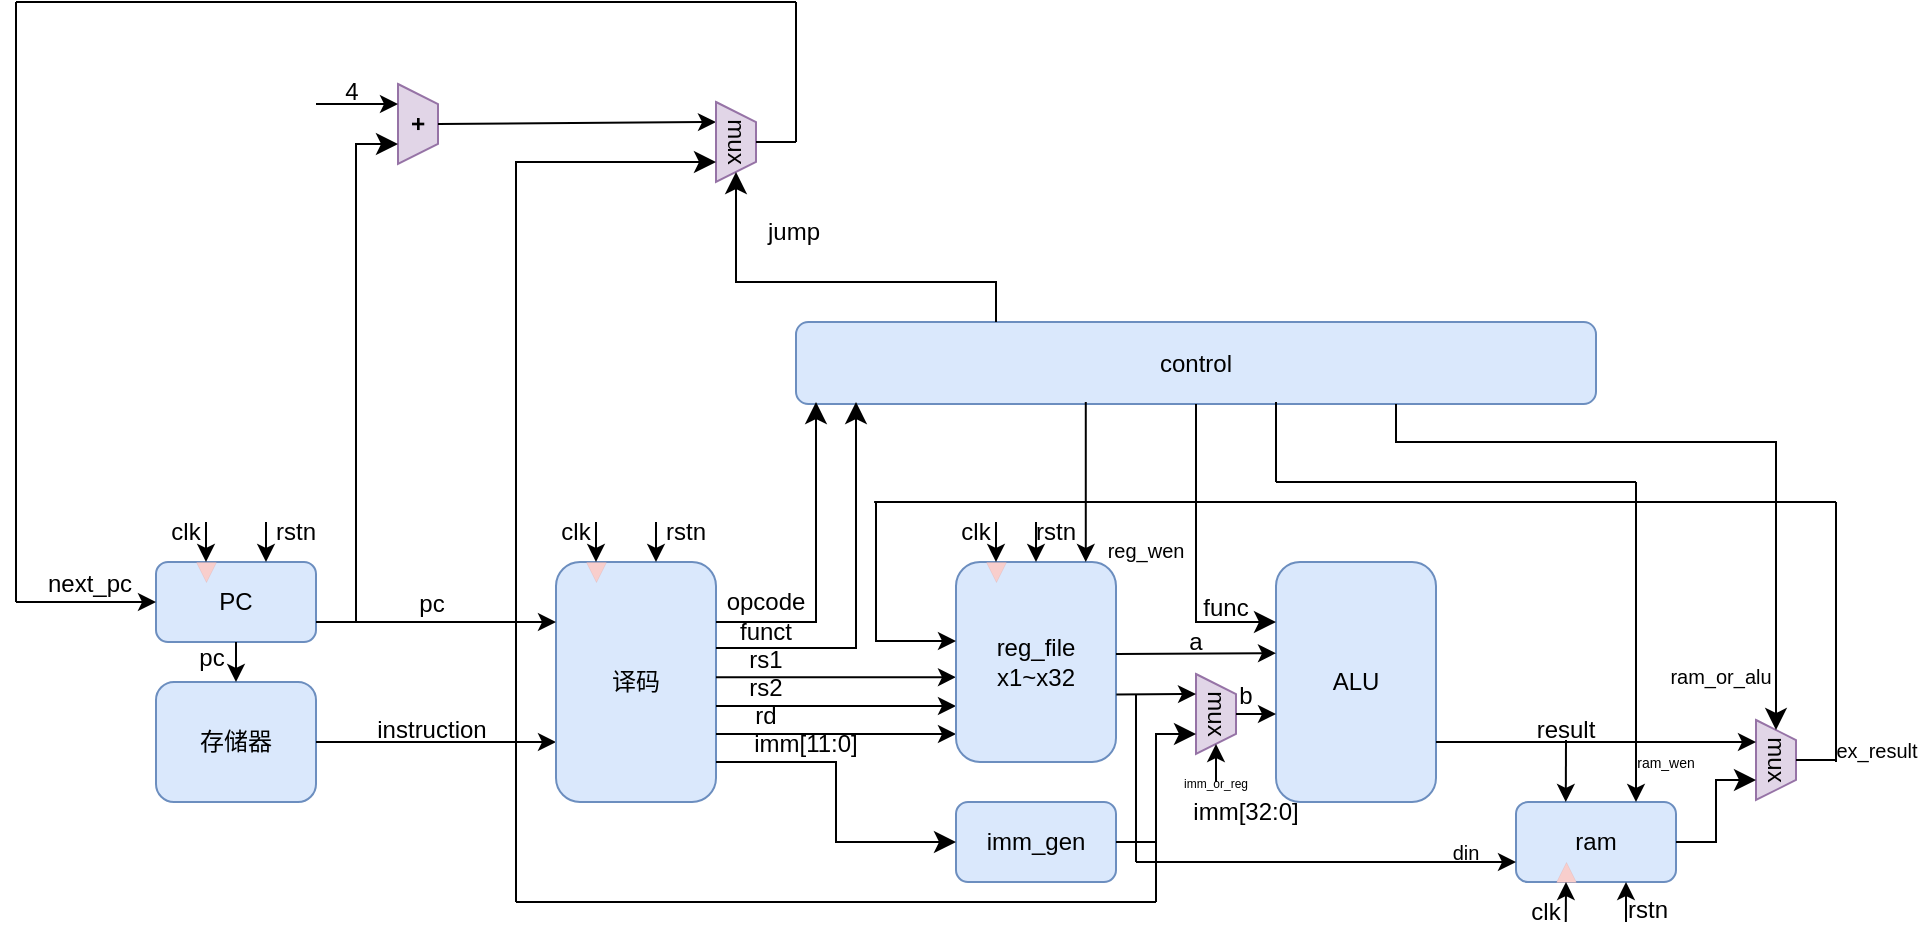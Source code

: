 <mxfile version="26.2.14">
  <diagram name="第 1 页" id="odzhpiGNZsCS6kh2lJAy">
    <mxGraphModel dx="682" dy="399" grid="1" gridSize="10" guides="1" tooltips="1" connect="1" arrows="1" fold="1" page="1" pageScale="1" pageWidth="827" pageHeight="1169" math="0" shadow="0">
      <root>
        <mxCell id="0" />
        <mxCell id="1" parent="0" />
        <mxCell id="frnVUnls2qx5uy1Z5uzF-1" value="ALU" style="rounded=1;whiteSpace=wrap;html=1;fillColor=#dae8fc;strokeColor=#6c8ebf;" parent="1" vertex="1">
          <mxGeometry x="640" y="440" width="80" height="120" as="geometry" />
        </mxCell>
        <mxCell id="frnVUnls2qx5uy1Z5uzF-2" value="PC" style="rounded=1;whiteSpace=wrap;html=1;fillColor=#dae8fc;strokeColor=#6c8ebf;" parent="1" vertex="1">
          <mxGeometry x="80" y="440" width="80" height="40" as="geometry" />
        </mxCell>
        <mxCell id="frnVUnls2qx5uy1Z5uzF-3" value="存储器" style="rounded=1;whiteSpace=wrap;html=1;fillColor=#dae8fc;strokeColor=#6c8ebf;" parent="1" vertex="1">
          <mxGeometry x="80" y="500" width="80" height="60" as="geometry" />
        </mxCell>
        <mxCell id="frnVUnls2qx5uy1Z5uzF-4" value="" style="endArrow=classic;html=1;rounded=0;exitX=0.25;exitY=1;exitDx=0;exitDy=0;entryX=0.25;entryY=0;entryDx=0;entryDy=0;fontStyle=1" parent="1" edge="1">
          <mxGeometry width="50" height="50" relative="1" as="geometry">
            <mxPoint x="120" y="480" as="sourcePoint" />
            <mxPoint x="120" y="500" as="targetPoint" />
          </mxGeometry>
        </mxCell>
        <mxCell id="frnVUnls2qx5uy1Z5uzF-5" value="pc" style="text;html=1;align=center;verticalAlign=middle;whiteSpace=wrap;rounded=0;" parent="1" vertex="1">
          <mxGeometry x="93" y="483" width="30" height="10" as="geometry" />
        </mxCell>
        <mxCell id="frnVUnls2qx5uy1Z5uzF-8" value="" style="endArrow=classic;html=1;rounded=0;exitX=1;exitY=0.5;exitDx=0;exitDy=0;" parent="1" edge="1">
          <mxGeometry width="50" height="50" relative="1" as="geometry">
            <mxPoint x="160" y="530" as="sourcePoint" />
            <mxPoint x="280" y="530" as="targetPoint" />
          </mxGeometry>
        </mxCell>
        <mxCell id="frnVUnls2qx5uy1Z5uzF-9" value="译码" style="rounded=1;whiteSpace=wrap;html=1;fillColor=#dae8fc;strokeColor=#6c8ebf;" parent="1" vertex="1">
          <mxGeometry x="280" y="440" width="80" height="120" as="geometry" />
        </mxCell>
        <mxCell id="frnVUnls2qx5uy1Z5uzF-10" value="" style="triangle;whiteSpace=wrap;html=1;rotation=90;fillColor=#f8cecc;strokeColor=#b85450;strokeWidth=0;" parent="1" vertex="1">
          <mxGeometry x="295" y="440" width="10" height="10" as="geometry" />
        </mxCell>
        <mxCell id="frnVUnls2qx5uy1Z5uzF-11" value="" style="endArrow=classic;html=1;rounded=0;entryX=0;entryY=0.5;entryDx=0;entryDy=0;" parent="1" target="frnVUnls2qx5uy1Z5uzF-10" edge="1">
          <mxGeometry width="50" height="50" relative="1" as="geometry">
            <mxPoint x="300" y="420" as="sourcePoint" />
            <mxPoint x="305" y="390" as="targetPoint" />
          </mxGeometry>
        </mxCell>
        <mxCell id="frnVUnls2qx5uy1Z5uzF-12" value="clk" style="text;html=1;align=center;verticalAlign=middle;whiteSpace=wrap;rounded=0;" parent="1" vertex="1">
          <mxGeometry x="275" y="420" width="30" height="10" as="geometry" />
        </mxCell>
        <mxCell id="frnVUnls2qx5uy1Z5uzF-13" value="" style="endArrow=classic;html=1;rounded=0;entryX=0;entryY=0.5;entryDx=0;entryDy=0;" parent="1" edge="1">
          <mxGeometry width="50" height="50" relative="1" as="geometry">
            <mxPoint x="330" y="420" as="sourcePoint" />
            <mxPoint x="330" y="440" as="targetPoint" />
          </mxGeometry>
        </mxCell>
        <mxCell id="frnVUnls2qx5uy1Z5uzF-14" value="rstn" style="text;html=1;align=center;verticalAlign=middle;whiteSpace=wrap;rounded=0;" parent="1" vertex="1">
          <mxGeometry x="330" y="420" width="30" height="10" as="geometry" />
        </mxCell>
        <mxCell id="frnVUnls2qx5uy1Z5uzF-16" value="instruction" style="text;html=1;align=center;verticalAlign=middle;whiteSpace=wrap;rounded=0;" parent="1" vertex="1">
          <mxGeometry x="188" y="519" width="60" height="10" as="geometry" />
        </mxCell>
        <mxCell id="frnVUnls2qx5uy1Z5uzF-17" value="" style="endArrow=classic;html=1;rounded=0;exitX=1;exitY=0.75;exitDx=0;exitDy=0;entryX=0;entryY=0.25;entryDx=0;entryDy=0;" parent="1" source="frnVUnls2qx5uy1Z5uzF-2" target="frnVUnls2qx5uy1Z5uzF-9" edge="1">
          <mxGeometry width="50" height="50" relative="1" as="geometry">
            <mxPoint x="215" y="440" as="sourcePoint" />
            <mxPoint x="215" y="460" as="targetPoint" />
          </mxGeometry>
        </mxCell>
        <mxCell id="frnVUnls2qx5uy1Z5uzF-18" value="pc" style="text;html=1;align=center;verticalAlign=middle;whiteSpace=wrap;rounded=0;" parent="1" vertex="1">
          <mxGeometry x="203" y="456" width="30" height="10" as="geometry" />
        </mxCell>
        <mxCell id="frnVUnls2qx5uy1Z5uzF-19" value="" style="triangle;whiteSpace=wrap;html=1;rotation=90;fillColor=#f8cecc;strokeColor=#b85450;strokeWidth=0;" parent="1" vertex="1">
          <mxGeometry x="100" y="440" width="10" height="10" as="geometry" />
        </mxCell>
        <mxCell id="frnVUnls2qx5uy1Z5uzF-20" value="" style="endArrow=classic;html=1;rounded=0;entryX=0;entryY=0.5;entryDx=0;entryDy=0;" parent="1" target="frnVUnls2qx5uy1Z5uzF-19" edge="1">
          <mxGeometry width="50" height="50" relative="1" as="geometry">
            <mxPoint x="105" y="420" as="sourcePoint" />
            <mxPoint x="110" y="390" as="targetPoint" />
          </mxGeometry>
        </mxCell>
        <mxCell id="frnVUnls2qx5uy1Z5uzF-21" value="clk" style="text;html=1;align=center;verticalAlign=middle;whiteSpace=wrap;rounded=0;" parent="1" vertex="1">
          <mxGeometry x="80" y="420" width="30" height="10" as="geometry" />
        </mxCell>
        <mxCell id="frnVUnls2qx5uy1Z5uzF-22" value="" style="endArrow=classic;html=1;rounded=0;entryX=0;entryY=0.5;entryDx=0;entryDy=0;" parent="1" edge="1">
          <mxGeometry width="50" height="50" relative="1" as="geometry">
            <mxPoint x="135" y="420" as="sourcePoint" />
            <mxPoint x="135" y="440" as="targetPoint" />
          </mxGeometry>
        </mxCell>
        <mxCell id="frnVUnls2qx5uy1Z5uzF-23" value="rstn" style="text;html=1;align=center;verticalAlign=middle;whiteSpace=wrap;rounded=0;" parent="1" vertex="1">
          <mxGeometry x="135" y="420" width="30" height="10" as="geometry" />
        </mxCell>
        <mxCell id="frnVUnls2qx5uy1Z5uzF-24" value="&lt;div align=&quot;center&quot;&gt;&lt;div&gt;&lt;b&gt;+&lt;/b&gt;&lt;/div&gt;&lt;/div&gt;" style="shape=trapezoid;perimeter=trapezoidPerimeter;whiteSpace=wrap;html=1;fixedSize=1;size=10;rotation=90;fillColor=#e1d5e7;strokeColor=#9673a6;align=center;" parent="1" vertex="1">
          <mxGeometry x="191" y="211" width="40" height="20" as="geometry" />
        </mxCell>
        <mxCell id="frnVUnls2qx5uy1Z5uzF-25" value="" style="edgeStyle=elbowEdgeStyle;elbow=horizontal;endArrow=classic;html=1;curved=0;rounded=0;endSize=8;startSize=8;entryX=0.75;entryY=1;entryDx=0;entryDy=0;" parent="1" target="frnVUnls2qx5uy1Z5uzF-24" edge="1">
          <mxGeometry width="50" height="50" relative="1" as="geometry">
            <mxPoint x="180" y="470" as="sourcePoint" />
            <mxPoint x="240" y="380" as="targetPoint" />
            <Array as="points">
              <mxPoint x="180" y="430" />
            </Array>
          </mxGeometry>
        </mxCell>
        <mxCell id="frnVUnls2qx5uy1Z5uzF-26" value="" style="endArrow=classic;html=1;rounded=0;entryX=0.25;entryY=1;entryDx=0;entryDy=0;" parent="1" target="frnVUnls2qx5uy1Z5uzF-24" edge="1">
          <mxGeometry width="50" height="50" relative="1" as="geometry">
            <mxPoint x="160" y="211" as="sourcePoint" />
            <mxPoint x="185" y="211" as="targetPoint" />
          </mxGeometry>
        </mxCell>
        <mxCell id="frnVUnls2qx5uy1Z5uzF-27" value="4" style="text;html=1;align=center;verticalAlign=middle;whiteSpace=wrap;rounded=0;" parent="1" vertex="1">
          <mxGeometry x="163" y="200" width="30" height="10" as="geometry" />
        </mxCell>
        <mxCell id="frnVUnls2qx5uy1Z5uzF-29" value="opcode" style="text;html=1;align=center;verticalAlign=middle;whiteSpace=wrap;rounded=0;" parent="1" vertex="1">
          <mxGeometry x="370" y="455" width="30" height="10" as="geometry" />
        </mxCell>
        <mxCell id="frnVUnls2qx5uy1Z5uzF-31" value="funct" style="text;html=1;align=center;verticalAlign=middle;whiteSpace=wrap;rounded=0;" parent="1" vertex="1">
          <mxGeometry x="370" y="469.6" width="30" height="10" as="geometry" />
        </mxCell>
        <mxCell id="frnVUnls2qx5uy1Z5uzF-32" value="" style="endArrow=classic;html=1;rounded=0;exitX=1;exitY=0.75;exitDx=0;exitDy=0;" parent="1" edge="1">
          <mxGeometry width="50" height="50" relative="1" as="geometry">
            <mxPoint x="360" y="497.6" as="sourcePoint" />
            <mxPoint x="480" y="497.6" as="targetPoint" />
          </mxGeometry>
        </mxCell>
        <mxCell id="frnVUnls2qx5uy1Z5uzF-33" value="rs1" style="text;html=1;align=center;verticalAlign=middle;whiteSpace=wrap;rounded=0;" parent="1" vertex="1">
          <mxGeometry x="370" y="483.6" width="30" height="10" as="geometry" />
        </mxCell>
        <mxCell id="frnVUnls2qx5uy1Z5uzF-34" value="" style="endArrow=classic;html=1;rounded=0;exitX=1;exitY=0.75;exitDx=0;exitDy=0;" parent="1" edge="1">
          <mxGeometry width="50" height="50" relative="1" as="geometry">
            <mxPoint x="360" y="512" as="sourcePoint" />
            <mxPoint x="480" y="512" as="targetPoint" />
          </mxGeometry>
        </mxCell>
        <mxCell id="frnVUnls2qx5uy1Z5uzF-35" value="rs2" style="text;html=1;align=center;verticalAlign=middle;whiteSpace=wrap;rounded=0;" parent="1" vertex="1">
          <mxGeometry x="370" y="498" width="30" height="10" as="geometry" />
        </mxCell>
        <mxCell id="frnVUnls2qx5uy1Z5uzF-36" value="" style="endArrow=classic;html=1;rounded=0;exitX=1;exitY=0.75;exitDx=0;exitDy=0;" parent="1" edge="1">
          <mxGeometry width="50" height="50" relative="1" as="geometry">
            <mxPoint x="360" y="526" as="sourcePoint" />
            <mxPoint x="480" y="526" as="targetPoint" />
          </mxGeometry>
        </mxCell>
        <mxCell id="frnVUnls2qx5uy1Z5uzF-37" value="rd" style="text;html=1;align=center;verticalAlign=middle;whiteSpace=wrap;rounded=0;" parent="1" vertex="1">
          <mxGeometry x="370" y="512" width="30" height="10" as="geometry" />
        </mxCell>
        <mxCell id="frnVUnls2qx5uy1Z5uzF-39" value="imm[11:0]" style="text;html=1;align=center;verticalAlign=middle;whiteSpace=wrap;rounded=0;" parent="1" vertex="1">
          <mxGeometry x="370" y="526" width="70" height="10" as="geometry" />
        </mxCell>
        <mxCell id="frnVUnls2qx5uy1Z5uzF-40" value="&lt;div&gt;reg_file&lt;/div&gt;x1~x32" style="rounded=1;whiteSpace=wrap;html=1;fillColor=#dae8fc;strokeColor=#6c8ebf;" parent="1" vertex="1">
          <mxGeometry x="480" y="440" width="80" height="100" as="geometry" />
        </mxCell>
        <mxCell id="frnVUnls2qx5uy1Z5uzF-41" value="imm_gen" style="rounded=1;whiteSpace=wrap;html=1;fillColor=#dae8fc;strokeColor=#6c8ebf;" parent="1" vertex="1">
          <mxGeometry x="480" y="560" width="80" height="40" as="geometry" />
        </mxCell>
        <mxCell id="frnVUnls2qx5uy1Z5uzF-42" value="" style="edgeStyle=elbowEdgeStyle;elbow=horizontal;endArrow=classic;html=1;curved=0;rounded=0;endSize=8;startSize=8;entryX=0;entryY=0.5;entryDx=0;entryDy=0;" parent="1" target="frnVUnls2qx5uy1Z5uzF-41" edge="1">
          <mxGeometry width="50" height="50" relative="1" as="geometry">
            <mxPoint x="360" y="540" as="sourcePoint" />
            <mxPoint x="440" y="530" as="targetPoint" />
          </mxGeometry>
        </mxCell>
        <mxCell id="frnVUnls2qx5uy1Z5uzF-43" value="control" style="rounded=1;whiteSpace=wrap;html=1;fillColor=#dae8fc;strokeColor=#6c8ebf;" parent="1" vertex="1">
          <mxGeometry x="400" y="320" width="400" height="41" as="geometry" />
        </mxCell>
        <mxCell id="frnVUnls2qx5uy1Z5uzF-44" value="" style="edgeStyle=elbowEdgeStyle;elbow=horizontal;endArrow=classic;html=1;curved=0;rounded=0;endSize=8;startSize=8;" parent="1" edge="1">
          <mxGeometry width="50" height="50" relative="1" as="geometry">
            <mxPoint x="360" y="470" as="sourcePoint" />
            <mxPoint x="410" y="360" as="targetPoint" />
            <Array as="points">
              <mxPoint x="410" y="450" />
            </Array>
          </mxGeometry>
        </mxCell>
        <mxCell id="frnVUnls2qx5uy1Z5uzF-45" value="" style="edgeStyle=elbowEdgeStyle;elbow=horizontal;endArrow=classic;html=1;curved=0;rounded=0;endSize=8;startSize=8;" parent="1" edge="1">
          <mxGeometry width="50" height="50" relative="1" as="geometry">
            <mxPoint x="360" y="483" as="sourcePoint" />
            <mxPoint x="430" y="360" as="targetPoint" />
            <Array as="points">
              <mxPoint x="430" y="483" />
            </Array>
          </mxGeometry>
        </mxCell>
        <mxCell id="frnVUnls2qx5uy1Z5uzF-46" value="mux" style="shape=trapezoid;perimeter=trapezoidPerimeter;whiteSpace=wrap;html=1;fixedSize=1;size=10;rotation=90;fillColor=#e1d5e7;strokeColor=#9673a6;align=center;" parent="1" vertex="1">
          <mxGeometry x="590" y="506" width="40" height="20" as="geometry" />
        </mxCell>
        <mxCell id="frnVUnls2qx5uy1Z5uzF-48" value="" style="endArrow=classic;html=1;rounded=0;entryX=0.25;entryY=1;entryDx=0;entryDy=0;exitX=1.002;exitY=0.663;exitDx=0;exitDy=0;exitPerimeter=0;" parent="1" source="frnVUnls2qx5uy1Z5uzF-40" target="frnVUnls2qx5uy1Z5uzF-46" edge="1">
          <mxGeometry width="50" height="50" relative="1" as="geometry">
            <mxPoint x="490" y="550" as="sourcePoint" />
            <mxPoint x="540" y="500" as="targetPoint" />
          </mxGeometry>
        </mxCell>
        <mxCell id="frnVUnls2qx5uy1Z5uzF-49" value="" style="edgeStyle=segmentEdgeStyle;endArrow=classic;html=1;curved=0;rounded=0;endSize=8;startSize=8;exitX=1;exitY=0.5;exitDx=0;exitDy=0;entryX=0.75;entryY=1;entryDx=0;entryDy=0;" parent="1" source="frnVUnls2qx5uy1Z5uzF-41" target="frnVUnls2qx5uy1Z5uzF-46" edge="1">
          <mxGeometry width="50" height="50" relative="1" as="geometry">
            <mxPoint x="570" y="585" as="sourcePoint" />
            <mxPoint x="590" y="540" as="targetPoint" />
            <Array as="points">
              <mxPoint x="580" y="580" />
              <mxPoint x="580" y="526" />
            </Array>
          </mxGeometry>
        </mxCell>
        <mxCell id="frnVUnls2qx5uy1Z5uzF-50" value="" style="endArrow=classic;html=1;rounded=0;exitX=0.5;exitY=0;exitDx=0;exitDy=0;" parent="1" source="frnVUnls2qx5uy1Z5uzF-46" edge="1">
          <mxGeometry width="50" height="50" relative="1" as="geometry">
            <mxPoint x="600" y="488.43" as="sourcePoint" />
            <mxPoint x="640" y="516" as="targetPoint" />
          </mxGeometry>
        </mxCell>
        <mxCell id="frnVUnls2qx5uy1Z5uzF-51" value="b" style="text;html=1;align=center;verticalAlign=middle;whiteSpace=wrap;rounded=0;" parent="1" vertex="1">
          <mxGeometry x="620" y="502" width="10" height="10" as="geometry" />
        </mxCell>
        <mxCell id="frnVUnls2qx5uy1Z5uzF-52" value="imm[32:0]" style="text;html=1;align=center;verticalAlign=middle;whiteSpace=wrap;rounded=0;" parent="1" vertex="1">
          <mxGeometry x="590" y="560" width="70" height="10" as="geometry" />
        </mxCell>
        <mxCell id="frnVUnls2qx5uy1Z5uzF-53" value="" style="endArrow=classic;html=1;rounded=0;" parent="1" edge="1">
          <mxGeometry width="50" height="50" relative="1" as="geometry">
            <mxPoint x="560" y="486" as="sourcePoint" />
            <mxPoint x="640" y="485.6" as="targetPoint" />
          </mxGeometry>
        </mxCell>
        <mxCell id="frnVUnls2qx5uy1Z5uzF-54" value="a" style="text;html=1;align=center;verticalAlign=middle;whiteSpace=wrap;rounded=0;" parent="1" vertex="1">
          <mxGeometry x="595" y="474.6" width="10" height="10" as="geometry" />
        </mxCell>
        <mxCell id="frnVUnls2qx5uy1Z5uzF-55" value="" style="endArrow=classic;html=1;rounded=0;entryX=0;entryY=0.5;entryDx=0;entryDy=0;" parent="1" target="frnVUnls2qx5uy1Z5uzF-2" edge="1">
          <mxGeometry width="50" height="50" relative="1" as="geometry">
            <mxPoint x="10" y="460" as="sourcePoint" />
            <mxPoint x="40" y="469.6" as="targetPoint" />
          </mxGeometry>
        </mxCell>
        <mxCell id="frnVUnls2qx5uy1Z5uzF-56" value="next_pc" style="text;html=1;align=center;verticalAlign=middle;whiteSpace=wrap;rounded=0;" parent="1" vertex="1">
          <mxGeometry x="32" y="446" width="30" height="10" as="geometry" />
        </mxCell>
        <mxCell id="frnVUnls2qx5uy1Z5uzF-67" value="" style="edgeStyle=elbowEdgeStyle;elbow=horizontal;endArrow=classic;html=1;curved=0;rounded=0;endSize=8;startSize=8;entryX=0;entryY=0.25;entryDx=0;entryDy=0;exitX=0.5;exitY=1;exitDx=0;exitDy=0;" parent="1" source="frnVUnls2qx5uy1Z5uzF-43" target="frnVUnls2qx5uy1Z5uzF-1" edge="1">
          <mxGeometry width="50" height="50" relative="1" as="geometry">
            <mxPoint x="600" y="380" as="sourcePoint" />
            <mxPoint x="610" y="390" as="targetPoint" />
            <Array as="points">
              <mxPoint x="600" y="430" />
            </Array>
          </mxGeometry>
        </mxCell>
        <mxCell id="frnVUnls2qx5uy1Z5uzF-68" value="func" style="text;html=1;align=center;verticalAlign=middle;whiteSpace=wrap;rounded=0;" parent="1" vertex="1">
          <mxGeometry x="600" y="457.6" width="30" height="10" as="geometry" />
        </mxCell>
        <mxCell id="frnVUnls2qx5uy1Z5uzF-70" value="" style="endArrow=classic;html=1;rounded=0;entryX=1;entryY=0.5;entryDx=0;entryDy=0;" parent="1" target="frnVUnls2qx5uy1Z5uzF-46" edge="1">
          <mxGeometry width="50" height="50" relative="1" as="geometry">
            <mxPoint x="610" y="550" as="sourcePoint" />
            <mxPoint x="615" y="559.77" as="targetPoint" />
          </mxGeometry>
        </mxCell>
        <mxCell id="frnVUnls2qx5uy1Z5uzF-71" value="&lt;font style=&quot;font-size: 6px;&quot;&gt;imm_or_reg&lt;/font&gt;" style="text;html=1;align=center;verticalAlign=middle;whiteSpace=wrap;rounded=0;" parent="1" vertex="1">
          <mxGeometry x="595" y="549" width="30" as="geometry" />
        </mxCell>
        <mxCell id="frnVUnls2qx5uy1Z5uzF-72" value="" style="endArrow=classic;html=1;rounded=0;exitX=0.5;exitY=0;exitDx=0;exitDy=0;" parent="1" source="frnVUnls2qx5uy1Z5uzF-24" edge="1">
          <mxGeometry width="50" height="50" relative="1" as="geometry">
            <mxPoint x="255" y="230" as="sourcePoint" />
            <mxPoint x="360" y="220" as="targetPoint" />
          </mxGeometry>
        </mxCell>
        <mxCell id="frnVUnls2qx5uy1Z5uzF-74" value="mux" style="shape=trapezoid;perimeter=trapezoidPerimeter;whiteSpace=wrap;html=1;fixedSize=1;size=10;rotation=90;fillColor=#e1d5e7;strokeColor=#9673a6;align=center;" parent="1" vertex="1">
          <mxGeometry x="350" y="220" width="40" height="20" as="geometry" />
        </mxCell>
        <mxCell id="frnVUnls2qx5uy1Z5uzF-76" value="" style="endArrow=none;html=1;rounded=0;exitX=0.5;exitY=0;exitDx=0;exitDy=0;" parent="1" source="frnVUnls2qx5uy1Z5uzF-74" edge="1">
          <mxGeometry width="50" height="50" relative="1" as="geometry">
            <mxPoint x="414" y="220" as="sourcePoint" />
            <mxPoint x="400" y="230" as="targetPoint" />
          </mxGeometry>
        </mxCell>
        <mxCell id="frnVUnls2qx5uy1Z5uzF-77" value="" style="endArrow=none;html=1;rounded=0;" parent="1" edge="1">
          <mxGeometry width="50" height="50" relative="1" as="geometry">
            <mxPoint x="400" y="230" as="sourcePoint" />
            <mxPoint x="400" y="160" as="targetPoint" />
          </mxGeometry>
        </mxCell>
        <mxCell id="frnVUnls2qx5uy1Z5uzF-78" value="" style="endArrow=none;html=1;rounded=0;" parent="1" edge="1">
          <mxGeometry width="50" height="50" relative="1" as="geometry">
            <mxPoint x="400" y="160" as="sourcePoint" />
            <mxPoint x="10" y="160" as="targetPoint" />
          </mxGeometry>
        </mxCell>
        <mxCell id="frnVUnls2qx5uy1Z5uzF-79" value="" style="endArrow=none;html=1;rounded=0;" parent="1" edge="1">
          <mxGeometry width="50" height="50" relative="1" as="geometry">
            <mxPoint x="10" y="460" as="sourcePoint" />
            <mxPoint x="10" y="160" as="targetPoint" />
          </mxGeometry>
        </mxCell>
        <mxCell id="frnVUnls2qx5uy1Z5uzF-80" value="ram" style="rounded=1;whiteSpace=wrap;html=1;fillColor=#dae8fc;strokeColor=#6c8ebf;" parent="1" vertex="1">
          <mxGeometry x="760" y="560" width="80" height="40" as="geometry" />
        </mxCell>
        <mxCell id="frnVUnls2qx5uy1Z5uzF-81" value="mux" style="shape=trapezoid;perimeter=trapezoidPerimeter;whiteSpace=wrap;html=1;fixedSize=1;size=10;rotation=90;fillColor=#e1d5e7;strokeColor=#9673a6;align=center;" parent="1" vertex="1">
          <mxGeometry x="870" y="529" width="40" height="20" as="geometry" />
        </mxCell>
        <mxCell id="frnVUnls2qx5uy1Z5uzF-82" value="" style="endArrow=classic;html=1;rounded=0;entryX=0.5;entryY=0;entryDx=0;entryDy=0;" parent="1" edge="1">
          <mxGeometry width="50" height="50" relative="1" as="geometry">
            <mxPoint x="544.89" y="360" as="sourcePoint" />
            <mxPoint x="544.89" y="440" as="targetPoint" />
          </mxGeometry>
        </mxCell>
        <mxCell id="frnVUnls2qx5uy1Z5uzF-83" value="&lt;font style=&quot;font-size: 10px;&quot;&gt;reg_wen&lt;/font&gt;" style="text;html=1;align=center;verticalAlign=middle;whiteSpace=wrap;rounded=0;" parent="1" vertex="1">
          <mxGeometry x="555" y="429" width="40" height="10" as="geometry" />
        </mxCell>
        <mxCell id="frnVUnls2qx5uy1Z5uzF-86" value="" style="endArrow=classic;html=1;rounded=0;entryX=0.75;entryY=0;entryDx=0;entryDy=0;" parent="1" target="frnVUnls2qx5uy1Z5uzF-80" edge="1">
          <mxGeometry width="50" height="50" relative="1" as="geometry">
            <mxPoint x="820" y="400" as="sourcePoint" />
            <mxPoint x="841" y="502.86" as="targetPoint" />
          </mxGeometry>
        </mxCell>
        <mxCell id="frnVUnls2qx5uy1Z5uzF-87" value="&lt;font style=&quot;font-size: 7px;&quot;&gt;ram_wen&lt;/font&gt;" style="text;html=1;align=center;verticalAlign=middle;whiteSpace=wrap;rounded=0;" parent="1" vertex="1">
          <mxGeometry x="820" y="534" width="30" height="10" as="geometry" />
        </mxCell>
        <mxCell id="frnVUnls2qx5uy1Z5uzF-89" value="" style="endArrow=classic;html=1;rounded=0;" parent="1" edge="1">
          <mxGeometry width="50" height="50" relative="1" as="geometry">
            <mxPoint x="720" y="530" as="sourcePoint" />
            <mxPoint x="880" y="530" as="targetPoint" />
          </mxGeometry>
        </mxCell>
        <mxCell id="frnVUnls2qx5uy1Z5uzF-90" value="" style="edgeStyle=elbowEdgeStyle;elbow=horizontal;endArrow=classic;html=1;curved=0;rounded=0;endSize=8;startSize=8;exitX=1;exitY=0.5;exitDx=0;exitDy=0;entryX=0.75;entryY=1;entryDx=0;entryDy=0;" parent="1" source="frnVUnls2qx5uy1Z5uzF-80" target="frnVUnls2qx5uy1Z5uzF-81" edge="1">
          <mxGeometry width="50" height="50" relative="1" as="geometry">
            <mxPoint x="827" y="600" as="sourcePoint" />
            <mxPoint x="877" y="550" as="targetPoint" />
          </mxGeometry>
        </mxCell>
        <mxCell id="frnVUnls2qx5uy1Z5uzF-91" value="result" style="text;html=1;align=center;verticalAlign=middle;whiteSpace=wrap;rounded=0;" parent="1" vertex="1">
          <mxGeometry x="770" y="517.8" width="30" height="12.4" as="geometry" />
        </mxCell>
        <mxCell id="frnVUnls2qx5uy1Z5uzF-92" value="" style="endArrow=classic;html=1;rounded=0;entryX=0.25;entryY=1;entryDx=0;entryDy=0;exitX=1.002;exitY=0.663;exitDx=0;exitDy=0;exitPerimeter=0;" parent="1" edge="1">
          <mxGeometry width="50" height="50" relative="1" as="geometry">
            <mxPoint x="440" y="479.5" as="sourcePoint" />
            <mxPoint x="480" y="479.5" as="targetPoint" />
          </mxGeometry>
        </mxCell>
        <mxCell id="frnVUnls2qx5uy1Z5uzF-93" value="&lt;font style=&quot;font-size: 10px;&quot;&gt;ex_result&lt;/font&gt;" style="text;html=1;align=center;verticalAlign=middle;whiteSpace=wrap;rounded=0;" parent="1" vertex="1">
          <mxGeometry x="920" y="529" width="41" height="10" as="geometry" />
        </mxCell>
        <mxCell id="ssdmU-joUAsnXjW_sYID-3" value="" style="triangle;whiteSpace=wrap;html=1;rotation=90;fillColor=#f8cecc;strokeColor=#b85450;strokeWidth=0;movable=1;resizable=1;rotatable=1;deletable=1;editable=1;locked=0;connectable=1;direction=west;" parent="1" vertex="1">
          <mxGeometry x="780" y="590" width="10" height="10" as="geometry" />
        </mxCell>
        <mxCell id="ssdmU-joUAsnXjW_sYID-4" value="" style="endArrow=classic;html=1;rounded=0;entryX=0;entryY=0.5;entryDx=0;entryDy=0;movable=1;resizable=1;rotatable=1;deletable=1;editable=1;locked=0;connectable=1;exitX=0;exitY=0.5;exitDx=0;exitDy=0;" parent="1" target="ssdmU-joUAsnXjW_sYID-3" edge="1">
          <mxGeometry width="50" height="50" relative="1" as="geometry">
            <mxPoint x="784.89" y="620" as="sourcePoint" />
            <mxPoint x="784.89" y="640" as="targetPoint" />
          </mxGeometry>
        </mxCell>
        <mxCell id="ssdmU-joUAsnXjW_sYID-5" value="clk" style="text;html=1;align=center;verticalAlign=middle;whiteSpace=wrap;rounded=0;movable=1;resizable=1;rotatable=1;deletable=1;editable=1;locked=0;connectable=1;direction=east;" parent="1" vertex="1">
          <mxGeometry x="760" y="610" width="30" height="10" as="geometry" />
        </mxCell>
        <mxCell id="ssdmU-joUAsnXjW_sYID-6" value="" style="endArrow=classic;html=1;rounded=0;movable=1;resizable=1;rotatable=1;deletable=1;editable=1;locked=0;connectable=1;" parent="1" edge="1">
          <mxGeometry width="50" height="50" relative="1" as="geometry">
            <mxPoint x="815" y="620" as="sourcePoint" />
            <mxPoint x="815" y="600" as="targetPoint" />
          </mxGeometry>
        </mxCell>
        <mxCell id="ssdmU-joUAsnXjW_sYID-7" value="rstn" style="text;html=1;align=center;verticalAlign=middle;whiteSpace=wrap;rounded=0;movable=1;resizable=1;rotatable=1;deletable=1;editable=1;locked=0;connectable=1;direction=east;" parent="1" vertex="1">
          <mxGeometry x="811" y="609" width="30" height="10" as="geometry" />
        </mxCell>
        <mxCell id="ssdmU-joUAsnXjW_sYID-9" value="" style="endArrow=classic;html=1;rounded=0;movable=1;resizable=1;rotatable=1;deletable=1;editable=1;locked=0;connectable=1;" parent="1" edge="1">
          <mxGeometry width="50" height="50" relative="1" as="geometry">
            <mxPoint x="785" y="529" as="sourcePoint" />
            <mxPoint x="784.89" y="560" as="targetPoint" />
          </mxGeometry>
        </mxCell>
        <mxCell id="ssdmU-joUAsnXjW_sYID-10" value="" style="endArrow=classic;html=1;rounded=0;entryX=0;entryY=0.75;entryDx=0;entryDy=0;" parent="1" target="frnVUnls2qx5uy1Z5uzF-80" edge="1">
          <mxGeometry width="50" height="50" relative="1" as="geometry">
            <mxPoint x="570" y="590" as="sourcePoint" />
            <mxPoint x="720" y="540" as="targetPoint" />
          </mxGeometry>
        </mxCell>
        <mxCell id="ssdmU-joUAsnXjW_sYID-11" value="&lt;font style=&quot;font-size: 10px;&quot;&gt;din&lt;/font&gt;" style="text;html=1;align=center;verticalAlign=middle;whiteSpace=wrap;rounded=0;" parent="1" vertex="1">
          <mxGeometry x="720" y="582" width="30" height="5" as="geometry" />
        </mxCell>
        <mxCell id="ssdmU-joUAsnXjW_sYID-13" value="" style="endArrow=none;html=1;rounded=0;" parent="1" edge="1">
          <mxGeometry width="50" height="50" relative="1" as="geometry">
            <mxPoint x="570" y="590" as="sourcePoint" />
            <mxPoint x="570" y="506" as="targetPoint" />
          </mxGeometry>
        </mxCell>
        <mxCell id="ssdmU-joUAsnXjW_sYID-14" value="" style="edgeStyle=elbowEdgeStyle;elbow=vertical;endArrow=classic;html=1;curved=0;rounded=0;endSize=8;startSize=8;exitX=0.25;exitY=0;exitDx=0;exitDy=0;entryX=1;entryY=0.5;entryDx=0;entryDy=0;" parent="1" source="frnVUnls2qx5uy1Z5uzF-43" target="frnVUnls2qx5uy1Z5uzF-74" edge="1">
          <mxGeometry width="50" height="50" relative="1" as="geometry">
            <mxPoint x="440" y="310" as="sourcePoint" />
            <mxPoint x="490" y="260" as="targetPoint" />
            <Array as="points">
              <mxPoint x="450" y="300" />
            </Array>
          </mxGeometry>
        </mxCell>
        <mxCell id="ssdmU-joUAsnXjW_sYID-18" value="" style="endArrow=none;html=1;rounded=0;" parent="1" edge="1">
          <mxGeometry width="50" height="50" relative="1" as="geometry">
            <mxPoint x="640" y="400" as="sourcePoint" />
            <mxPoint x="820" y="400" as="targetPoint" />
          </mxGeometry>
        </mxCell>
        <mxCell id="ssdmU-joUAsnXjW_sYID-19" value="" style="endArrow=none;html=1;rounded=0;" parent="1" edge="1">
          <mxGeometry width="50" height="50" relative="1" as="geometry">
            <mxPoint x="640" y="400" as="sourcePoint" />
            <mxPoint x="640" y="360" as="targetPoint" />
          </mxGeometry>
        </mxCell>
        <mxCell id="ssdmU-joUAsnXjW_sYID-20" value="" style="endArrow=none;html=1;rounded=0;exitX=0.5;exitY=0;exitDx=0;exitDy=0;" parent="1" source="frnVUnls2qx5uy1Z5uzF-81" edge="1">
          <mxGeometry width="50" height="50" relative="1" as="geometry">
            <mxPoint x="920" y="536" as="sourcePoint" />
            <mxPoint x="920" y="539" as="targetPoint" />
          </mxGeometry>
        </mxCell>
        <mxCell id="ssdmU-joUAsnXjW_sYID-21" value="" style="endArrow=none;html=1;rounded=0;" parent="1" edge="1">
          <mxGeometry width="50" height="50" relative="1" as="geometry">
            <mxPoint x="920" y="540" as="sourcePoint" />
            <mxPoint x="920" y="410" as="targetPoint" />
          </mxGeometry>
        </mxCell>
        <mxCell id="ssdmU-joUAsnXjW_sYID-22" value="" style="endArrow=none;html=1;rounded=0;" parent="1" edge="1">
          <mxGeometry width="50" height="50" relative="1" as="geometry">
            <mxPoint x="439.048" y="410" as="sourcePoint" />
            <mxPoint x="920" y="410" as="targetPoint" />
          </mxGeometry>
        </mxCell>
        <mxCell id="ssdmU-joUAsnXjW_sYID-23" value="" style="endArrow=none;html=1;rounded=0;" parent="1" edge="1">
          <mxGeometry width="50" height="50" relative="1" as="geometry">
            <mxPoint x="440" y="480" as="sourcePoint" />
            <mxPoint x="440" y="410" as="targetPoint" />
          </mxGeometry>
        </mxCell>
        <mxCell id="ssdmU-joUAsnXjW_sYID-25" value="" style="edgeStyle=elbowEdgeStyle;elbow=vertical;endArrow=classic;html=1;curved=0;rounded=0;endSize=8;startSize=8;exitX=0.75;exitY=1;exitDx=0;exitDy=0;entryX=0;entryY=0.5;entryDx=0;entryDy=0;" parent="1" source="frnVUnls2qx5uy1Z5uzF-43" target="frnVUnls2qx5uy1Z5uzF-81" edge="1">
          <mxGeometry width="50" height="50" relative="1" as="geometry">
            <mxPoint x="750" y="469.6" as="sourcePoint" />
            <mxPoint x="800" y="419.6" as="targetPoint" />
            <Array as="points">
              <mxPoint x="790" y="380" />
            </Array>
          </mxGeometry>
        </mxCell>
        <mxCell id="ssdmU-joUAsnXjW_sYID-26" value="&lt;font style=&quot;font-size: 10px;&quot;&gt;ram_or_alu&lt;/font&gt;" style="text;html=1;align=center;verticalAlign=middle;resizable=0;points=[];autosize=1;strokeColor=none;fillColor=none;" parent="1" vertex="1">
          <mxGeometry x="827" y="482" width="70" height="30" as="geometry" />
        </mxCell>
        <mxCell id="etohZue7AcrmqfJl7yNy-1" value="" style="triangle;whiteSpace=wrap;html=1;rotation=-90;fillColor=#f8cecc;strokeColor=#b85450;strokeWidth=0;movable=1;resizable=1;rotatable=1;deletable=1;editable=1;locked=0;connectable=1;direction=west;" parent="1" vertex="1">
          <mxGeometry x="495" y="440" width="10" height="10" as="geometry" />
        </mxCell>
        <mxCell id="etohZue7AcrmqfJl7yNy-2" value="" style="endArrow=classic;html=1;rounded=0;entryX=0.25;entryY=0;entryDx=0;entryDy=0;movable=1;resizable=1;rotatable=1;deletable=1;editable=1;locked=0;connectable=1;" parent="1" target="frnVUnls2qx5uy1Z5uzF-40" edge="1">
          <mxGeometry width="50" height="50" relative="1" as="geometry">
            <mxPoint x="500" y="420" as="sourcePoint" />
            <mxPoint x="503.89" y="450" as="targetPoint" />
          </mxGeometry>
        </mxCell>
        <mxCell id="etohZue7AcrmqfJl7yNy-3" value="clk" style="text;html=1;align=center;verticalAlign=middle;whiteSpace=wrap;rounded=0;movable=1;resizable=1;rotatable=1;deletable=1;editable=1;locked=0;connectable=1;direction=east;" parent="1" vertex="1">
          <mxGeometry x="475" y="420" width="30" height="10" as="geometry" />
        </mxCell>
        <mxCell id="etohZue7AcrmqfJl7yNy-4" value="" style="endArrow=classic;html=1;rounded=0;movable=1;resizable=1;rotatable=1;deletable=1;editable=1;locked=0;connectable=1;entryX=0.5;entryY=0;entryDx=0;entryDy=0;" parent="1" target="frnVUnls2qx5uy1Z5uzF-40" edge="1">
          <mxGeometry width="50" height="50" relative="1" as="geometry">
            <mxPoint x="520" y="420" as="sourcePoint" />
            <mxPoint x="519.89" y="410" as="targetPoint" />
          </mxGeometry>
        </mxCell>
        <mxCell id="etohZue7AcrmqfJl7yNy-5" value="rstn" style="text;html=1;align=center;verticalAlign=middle;whiteSpace=wrap;rounded=0;movable=1;resizable=1;rotatable=1;deletable=1;editable=1;locked=0;connectable=1;direction=east;" parent="1" vertex="1">
          <mxGeometry x="520" y="420" width="20" height="10" as="geometry" />
        </mxCell>
        <mxCell id="gm47LUb0V7E0ygupm3tH-3" value="" style="endArrow=none;html=1;rounded=0;" edge="1" parent="1">
          <mxGeometry width="50" height="50" relative="1" as="geometry">
            <mxPoint x="580" y="610" as="sourcePoint" />
            <mxPoint x="580" y="580" as="targetPoint" />
          </mxGeometry>
        </mxCell>
        <mxCell id="gm47LUb0V7E0ygupm3tH-4" value="" style="endArrow=none;html=1;rounded=0;" edge="1" parent="1">
          <mxGeometry width="50" height="50" relative="1" as="geometry">
            <mxPoint x="260" y="610" as="sourcePoint" />
            <mxPoint x="580" y="610" as="targetPoint" />
          </mxGeometry>
        </mxCell>
        <mxCell id="gm47LUb0V7E0ygupm3tH-7" value="" style="edgeStyle=elbowEdgeStyle;elbow=horizontal;endArrow=classic;html=1;curved=0;rounded=0;endSize=8;startSize=8;entryX=0.75;entryY=1;entryDx=0;entryDy=0;" edge="1" parent="1" target="frnVUnls2qx5uy1Z5uzF-74">
          <mxGeometry width="50" height="50" relative="1" as="geometry">
            <mxPoint x="260" y="610" as="sourcePoint" />
            <mxPoint x="340" y="310" as="targetPoint" />
            <Array as="points">
              <mxPoint x="260" y="560" />
            </Array>
          </mxGeometry>
        </mxCell>
        <mxCell id="gm47LUb0V7E0ygupm3tH-8" value="jump" style="text;html=1;align=center;verticalAlign=middle;whiteSpace=wrap;rounded=0;" vertex="1" parent="1">
          <mxGeometry x="384" y="270" width="30" height="10" as="geometry" />
        </mxCell>
      </root>
    </mxGraphModel>
  </diagram>
</mxfile>

